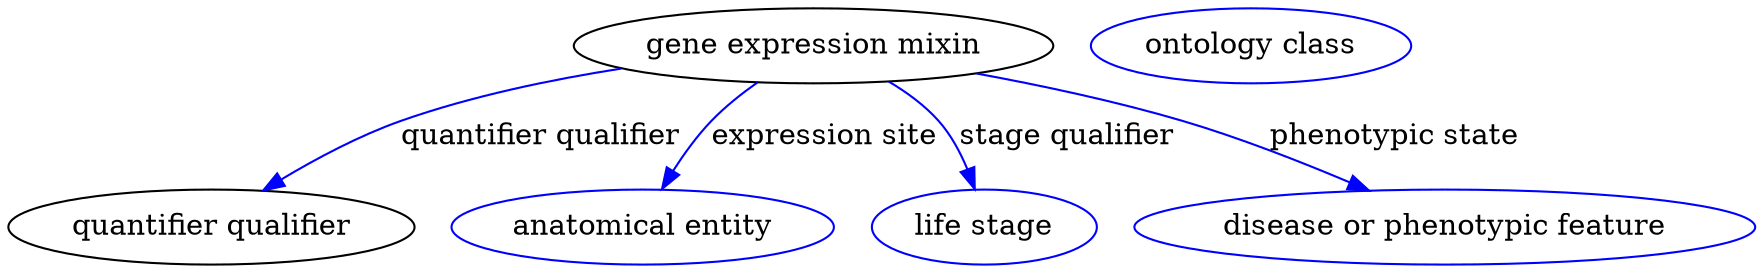 digraph {
	graph [bb="0,0,838.33,123"];
	node [label="\N"];
	"gene expression mixin"	[height=0.5,
		label="gene expression mixin",
		pos="386.49,105",
		width=3.1955];
	"quantifier qualifier"	[height=0.5,
		pos="97.491,18",
		width=2.7081];
	"gene expression mixin" -> "quantifier qualifier"	[color=blue,
		label="quantifier qualifier",
		lp="255.49,61.5",
		pos="e,122.33,35.568 294.2,94.085 260.33,88.79 222.07,80.83 188.49,69 168.55,61.976 147.78,50.893 131.13,40.945",
		style=solid];
	"expression site"	[color=blue,
		height=0.5,
		label="anatomical entity",
		pos="304.49,18",
		width=2.5456];
	"gene expression mixin" -> "expression site"	[color=blue,
		label="expression site",
		lp="391.99,61.5",
		pos="e,313.79,36.339 359.64,87.481 352.02,82.112 344.02,75.775 337.49,69 330.6,61.851 324.26,53.08 319.02,44.891",
		style=solid];
	"stage qualifier"	[color=blue,
		height=0.5,
		label="life stage",
		pos="468.49,18",
		width=1.4985];
	"gene expression mixin" -> "stage qualifier"	[color=blue,
		label="stage qualifier",
		lp="507.99,61.5",
		pos="e,463.87,36.254 422.53,87.883 431.18,82.772 439.83,76.468 446.49,69 452.42,62.36 456.95,53.869 460.33,45.777",
		style=solid];
	"phenotypic state"	[color=blue,
		height=0.5,
		label="disease or phenotypic feature",
		pos="689.49,18",
		width=4.1344];
	"gene expression mixin" -> "phenotypic state"	[color=blue,
		label="phenotypic state",
		lp="665.49,61.5",
		pos="e,653.17,35.461 464.78,91.697 495.82,85.996 531.64,78.383 563.49,69 590.67,60.992 620.16,49.456 643.77,39.482",
		style=solid];
	"gene expression mixin_quantifier qualifier"	[color=blue,
		height=0.5,
		label="ontology class",
		pos="596.49,105",
		width=2.1304];
}
